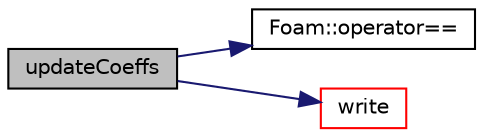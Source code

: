 digraph "updateCoeffs"
{
  bgcolor="transparent";
  edge [fontname="Helvetica",fontsize="10",labelfontname="Helvetica",labelfontsize="10"];
  node [fontname="Helvetica",fontsize="10",shape=record];
  rankdir="LR";
  Node30 [label="updateCoeffs",height=0.2,width=0.4,color="black", fillcolor="grey75", style="filled", fontcolor="black"];
  Node30 -> Node31 [color="midnightblue",fontsize="10",style="solid",fontname="Helvetica"];
  Node31 [label="Foam::operator==",height=0.2,width=0.4,color="black",URL="$a21851.html#a28a45d2e3cca6152b024de57575abbf1"];
  Node30 -> Node32 [color="midnightblue",fontsize="10",style="solid",fontname="Helvetica"];
  Node32 [label="write",height=0.2,width=0.4,color="red",URL="$a27737.html#a293fdfec8bdfbd5c3913ab4c9f3454ff",tooltip="Write. "];
}
